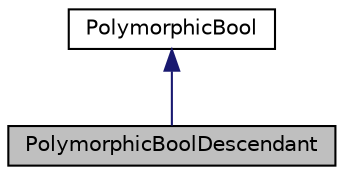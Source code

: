 digraph "PolymorphicBoolDescendant"
{
 // INTERACTIVE_SVG=YES
  edge [fontname="Helvetica",fontsize="10",labelfontname="Helvetica",labelfontsize="10"];
  node [fontname="Helvetica",fontsize="10",shape=record];
  Node0 [label="PolymorphicBoolDescendant",height=0.2,width=0.4,color="black", fillcolor="grey75", style="filled", fontcolor="black"];
  Node1 -> Node0 [dir="back",color="midnightblue",fontsize="10",style="solid",fontname="Helvetica"];
  Node1 [label="PolymorphicBool",height=0.2,width=0.4,color="black", fillcolor="white", style="filled",URL="$de/d9c/struct_polymorphic_bool.html"];
}
